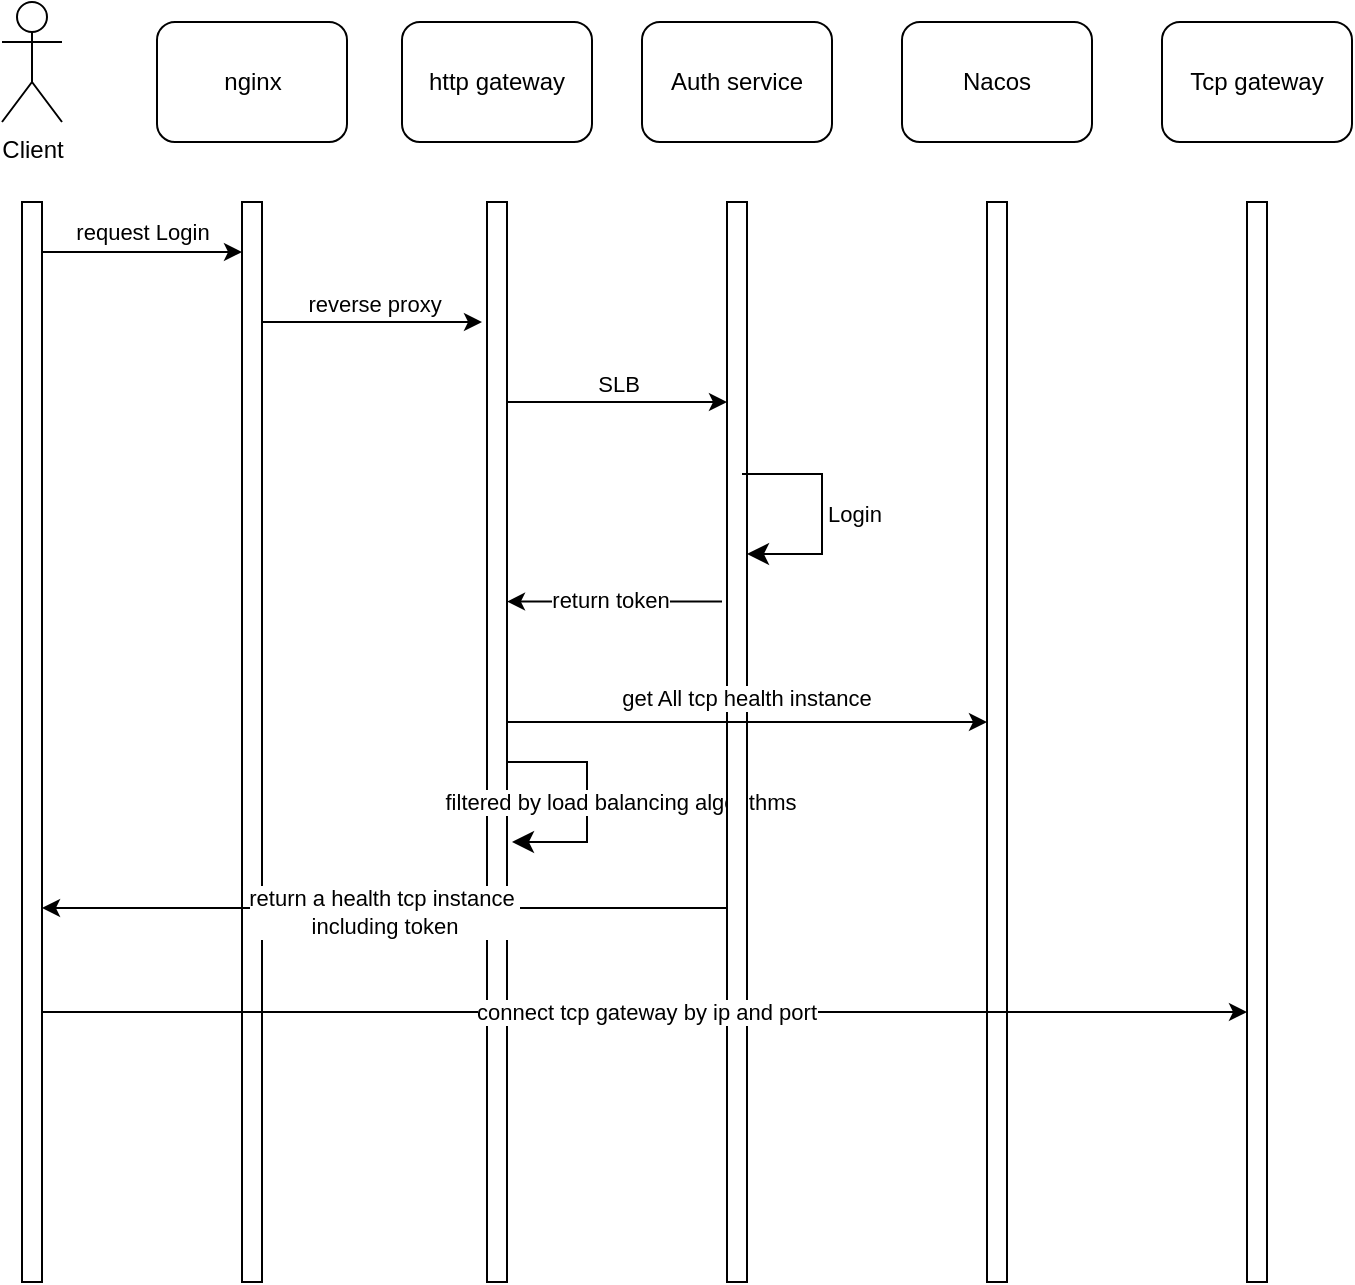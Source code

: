 <mxfile version="24.3.1" type="github">
  <diagram name="第 1 页" id="ZS3CgM207uMBpj3mnfyN">
    <mxGraphModel dx="592" dy="699" grid="1" gridSize="10" guides="1" tooltips="1" connect="1" arrows="1" fold="1" page="1" pageScale="1" pageWidth="827" pageHeight="1169" math="0" shadow="0">
      <root>
        <mxCell id="0" />
        <mxCell id="1" parent="0" />
        <mxCell id="c1J_qmykV-XqM8mXteqG-1" value="Client" style="shape=umlActor;verticalLabelPosition=bottom;verticalAlign=top;html=1;" parent="1" vertex="1">
          <mxGeometry x="70" y="40" width="30" height="60" as="geometry" />
        </mxCell>
        <mxCell id="c1J_qmykV-XqM8mXteqG-4" value="" style="html=1;points=[[0,0,0,0,5],[0,1,0,0,-5],[1,0,0,0,5],[1,1,0,0,-5]];perimeter=orthogonalPerimeter;outlineConnect=0;targetShapes=umlLifeline;portConstraint=eastwest;newEdgeStyle={&quot;curved&quot;:0,&quot;rounded&quot;:0};" parent="1" vertex="1">
          <mxGeometry x="80" y="140" width="10" height="540" as="geometry" />
        </mxCell>
        <mxCell id="c1J_qmykV-XqM8mXteqG-5" value="" style="html=1;points=[[0,0,0,0,5],[0,1,0,0,-5],[1,0,0,0,5],[1,1,0,0,-5]];perimeter=orthogonalPerimeter;outlineConnect=0;targetShapes=umlLifeline;portConstraint=eastwest;newEdgeStyle={&quot;curved&quot;:0,&quot;rounded&quot;:0};" parent="1" vertex="1">
          <mxGeometry x="190" y="140" width="10" height="540" as="geometry" />
        </mxCell>
        <mxCell id="c1J_qmykV-XqM8mXteqG-6" value="nginx" style="rounded=1;whiteSpace=wrap;html=1;" parent="1" vertex="1">
          <mxGeometry x="147.5" y="50" width="95" height="60" as="geometry" />
        </mxCell>
        <mxCell id="c1J_qmykV-XqM8mXteqG-10" value="" style="group" parent="1" vertex="1" connectable="0">
          <mxGeometry x="270" y="50" width="95" height="630" as="geometry" />
        </mxCell>
        <mxCell id="c1J_qmykV-XqM8mXteqG-8" value="http gateway" style="rounded=1;whiteSpace=wrap;html=1;" parent="c1J_qmykV-XqM8mXteqG-10" vertex="1">
          <mxGeometry width="95" height="60" as="geometry" />
        </mxCell>
        <mxCell id="c1J_qmykV-XqM8mXteqG-9" value="" style="html=1;points=[[0,0,0,0,5],[0,1,0,0,-5],[1,0,0,0,5],[1,1,0,0,-5]];perimeter=orthogonalPerimeter;outlineConnect=0;targetShapes=umlLifeline;portConstraint=eastwest;newEdgeStyle={&quot;curved&quot;:0,&quot;rounded&quot;:0};" parent="c1J_qmykV-XqM8mXteqG-10" vertex="1">
          <mxGeometry x="42.5" y="90" width="10" height="540" as="geometry" />
        </mxCell>
        <mxCell id="c1J_qmykV-XqM8mXteqG-38" value="" style="edgeStyle=elbowEdgeStyle;elbow=horizontal;endArrow=classic;html=1;curved=0;rounded=0;endSize=8;startSize=8;" parent="c1J_qmykV-XqM8mXteqG-10" edge="1">
          <mxGeometry width="50" height="50" relative="1" as="geometry">
            <mxPoint x="52.5" y="370" as="sourcePoint" />
            <mxPoint x="55" y="410" as="targetPoint" />
            <Array as="points">
              <mxPoint x="92.5" y="400" />
            </Array>
          </mxGeometry>
        </mxCell>
        <mxCell id="c1J_qmykV-XqM8mXteqG-39" value="filtered by load balancing algorithms" style="edgeLabel;html=1;align=center;verticalAlign=middle;resizable=0;points=[];" parent="c1J_qmykV-XqM8mXteqG-38" vertex="1" connectable="0">
          <mxGeometry x="0.399" relative="1" as="geometry">
            <mxPoint x="18" y="-20" as="offset" />
          </mxGeometry>
        </mxCell>
        <mxCell id="c1J_qmykV-XqM8mXteqG-11" value="" style="group" parent="1" vertex="1" connectable="0">
          <mxGeometry x="390" y="50" width="95" height="630" as="geometry" />
        </mxCell>
        <mxCell id="c1J_qmykV-XqM8mXteqG-12" value="Auth service" style="rounded=1;whiteSpace=wrap;html=1;" parent="c1J_qmykV-XqM8mXteqG-11" vertex="1">
          <mxGeometry width="95" height="60" as="geometry" />
        </mxCell>
        <mxCell id="c1J_qmykV-XqM8mXteqG-13" value="" style="html=1;points=[[0,0,0,0,5],[0,1,0,0,-5],[1,0,0,0,5],[1,1,0,0,-5]];perimeter=orthogonalPerimeter;outlineConnect=0;targetShapes=umlLifeline;portConstraint=eastwest;newEdgeStyle={&quot;curved&quot;:0,&quot;rounded&quot;:0};" parent="c1J_qmykV-XqM8mXteqG-11" vertex="1">
          <mxGeometry x="42.5" y="90" width="10" height="540" as="geometry" />
        </mxCell>
        <mxCell id="c1J_qmykV-XqM8mXteqG-29" value="" style="edgeStyle=elbowEdgeStyle;elbow=horizontal;endArrow=classic;html=1;curved=0;rounded=0;endSize=8;startSize=8;" parent="c1J_qmykV-XqM8mXteqG-11" edge="1">
          <mxGeometry width="50" height="50" relative="1" as="geometry">
            <mxPoint x="50" y="226" as="sourcePoint" />
            <mxPoint x="52.5" y="266" as="targetPoint" />
            <Array as="points">
              <mxPoint x="90" y="256" />
            </Array>
          </mxGeometry>
        </mxCell>
        <mxCell id="c1J_qmykV-XqM8mXteqG-31" value="Login" style="edgeLabel;html=1;align=center;verticalAlign=middle;resizable=0;points=[];" parent="c1J_qmykV-XqM8mXteqG-29" vertex="1" connectable="0">
          <mxGeometry x="0.399" relative="1" as="geometry">
            <mxPoint x="18" y="-20" as="offset" />
          </mxGeometry>
        </mxCell>
        <mxCell id="c1J_qmykV-XqM8mXteqG-14" value="" style="group" parent="1" vertex="1" connectable="0">
          <mxGeometry x="520" y="50" width="95" height="630" as="geometry" />
        </mxCell>
        <mxCell id="c1J_qmykV-XqM8mXteqG-15" value="Nacos" style="rounded=1;whiteSpace=wrap;html=1;" parent="c1J_qmykV-XqM8mXteqG-14" vertex="1">
          <mxGeometry width="95" height="60" as="geometry" />
        </mxCell>
        <mxCell id="c1J_qmykV-XqM8mXteqG-16" value="" style="html=1;points=[[0,0,0,0,5],[0,1,0,0,-5],[1,0,0,0,5],[1,1,0,0,-5]];perimeter=orthogonalPerimeter;outlineConnect=0;targetShapes=umlLifeline;portConstraint=eastwest;newEdgeStyle={&quot;curved&quot;:0,&quot;rounded&quot;:0};" parent="c1J_qmykV-XqM8mXteqG-14" vertex="1">
          <mxGeometry x="42.5" y="90" width="10" height="540" as="geometry" />
        </mxCell>
        <mxCell id="c1J_qmykV-XqM8mXteqG-17" value="" style="endArrow=classic;html=1;rounded=0;" parent="1" edge="1">
          <mxGeometry width="50" height="50" relative="1" as="geometry">
            <mxPoint x="90" y="165" as="sourcePoint" />
            <mxPoint x="190" y="165" as="targetPoint" />
          </mxGeometry>
        </mxCell>
        <mxCell id="c1J_qmykV-XqM8mXteqG-19" value="request Login" style="edgeLabel;html=1;align=center;verticalAlign=middle;resizable=0;points=[];" parent="c1J_qmykV-XqM8mXteqG-17" vertex="1" connectable="0">
          <mxGeometry y="-3" relative="1" as="geometry">
            <mxPoint y="-13" as="offset" />
          </mxGeometry>
        </mxCell>
        <mxCell id="c1J_qmykV-XqM8mXteqG-22" value="" style="endArrow=classic;html=1;rounded=0;" parent="1" edge="1">
          <mxGeometry width="50" height="50" relative="1" as="geometry">
            <mxPoint x="200" y="200" as="sourcePoint" />
            <mxPoint x="310" y="200" as="targetPoint" />
          </mxGeometry>
        </mxCell>
        <mxCell id="c1J_qmykV-XqM8mXteqG-23" value="reverse proxy" style="edgeLabel;html=1;align=center;verticalAlign=middle;resizable=0;points=[];" parent="c1J_qmykV-XqM8mXteqG-22" vertex="1" connectable="0">
          <mxGeometry x="0.018" y="1" relative="1" as="geometry">
            <mxPoint y="-8" as="offset" />
          </mxGeometry>
        </mxCell>
        <mxCell id="c1J_qmykV-XqM8mXteqG-24" value="" style="endArrow=classic;html=1;rounded=0;" parent="1" edge="1">
          <mxGeometry width="50" height="50" relative="1" as="geometry">
            <mxPoint x="322.5" y="240" as="sourcePoint" />
            <mxPoint x="432.5" y="240" as="targetPoint" />
          </mxGeometry>
        </mxCell>
        <mxCell id="c1J_qmykV-XqM8mXteqG-25" value="SLB" style="edgeLabel;html=1;align=center;verticalAlign=middle;resizable=0;points=[];" parent="c1J_qmykV-XqM8mXteqG-24" vertex="1" connectable="0">
          <mxGeometry x="-0.004" y="1" relative="1" as="geometry">
            <mxPoint y="-8" as="offset" />
          </mxGeometry>
        </mxCell>
        <mxCell id="c1J_qmykV-XqM8mXteqG-26" value="" style="group" parent="1" vertex="1" connectable="0">
          <mxGeometry x="650" y="50" width="95" height="630" as="geometry" />
        </mxCell>
        <mxCell id="c1J_qmykV-XqM8mXteqG-27" value="Tcp gateway" style="rounded=1;whiteSpace=wrap;html=1;" parent="c1J_qmykV-XqM8mXteqG-26" vertex="1">
          <mxGeometry width="95" height="60" as="geometry" />
        </mxCell>
        <mxCell id="c1J_qmykV-XqM8mXteqG-28" value="" style="html=1;points=[[0,0,0,0,5],[0,1,0,0,-5],[1,0,0,0,5],[1,1,0,0,-5]];perimeter=orthogonalPerimeter;outlineConnect=0;targetShapes=umlLifeline;portConstraint=eastwest;newEdgeStyle={&quot;curved&quot;:0,&quot;rounded&quot;:0};" parent="c1J_qmykV-XqM8mXteqG-26" vertex="1">
          <mxGeometry x="42.5" y="90" width="10" height="540" as="geometry" />
        </mxCell>
        <mxCell id="c1J_qmykV-XqM8mXteqG-32" value="" style="endArrow=classic;html=1;rounded=0;" parent="1" edge="1">
          <mxGeometry width="50" height="50" relative="1" as="geometry">
            <mxPoint x="322.5" y="400" as="sourcePoint" />
            <mxPoint x="562.5" y="400" as="targetPoint" />
          </mxGeometry>
        </mxCell>
        <mxCell id="c1J_qmykV-XqM8mXteqG-33" value="get All tcp health instance" style="edgeLabel;html=1;align=center;verticalAlign=middle;resizable=0;points=[];" parent="c1J_qmykV-XqM8mXteqG-32" vertex="1" connectable="0">
          <mxGeometry x="-0.008" relative="1" as="geometry">
            <mxPoint y="-12" as="offset" />
          </mxGeometry>
        </mxCell>
        <mxCell id="c1J_qmykV-XqM8mXteqG-34" value="" style="endArrow=classic;html=1;rounded=0;" parent="1" edge="1">
          <mxGeometry width="50" height="50" relative="1" as="geometry">
            <mxPoint x="432.5" y="493.0" as="sourcePoint" />
            <mxPoint x="90.0" y="493.0" as="targetPoint" />
          </mxGeometry>
        </mxCell>
        <mxCell id="c1J_qmykV-XqM8mXteqG-35" value="return a health tcp instance&amp;nbsp;&lt;div&gt;including token&lt;/div&gt;" style="edgeLabel;html=1;align=center;verticalAlign=middle;resizable=0;points=[];" parent="c1J_qmykV-XqM8mXteqG-34" vertex="1" connectable="0">
          <mxGeometry x="0.005" y="2" relative="1" as="geometry">
            <mxPoint as="offset" />
          </mxGeometry>
        </mxCell>
        <mxCell id="c1J_qmykV-XqM8mXteqG-36" value="" style="endArrow=classic;html=1;rounded=0;" parent="1" edge="1">
          <mxGeometry width="50" height="50" relative="1" as="geometry">
            <mxPoint x="90" y="545" as="sourcePoint" />
            <mxPoint x="692.5" y="545" as="targetPoint" />
          </mxGeometry>
        </mxCell>
        <mxCell id="c1J_qmykV-XqM8mXteqG-37" value="connect tcp gateway by ip and port" style="edgeLabel;html=1;align=center;verticalAlign=middle;resizable=0;points=[];" parent="c1J_qmykV-XqM8mXteqG-36" vertex="1" connectable="0">
          <mxGeometry x="0.003" y="1" relative="1" as="geometry">
            <mxPoint y="1" as="offset" />
          </mxGeometry>
        </mxCell>
        <mxCell id="19EXtwF5ZgsSGlp-qxDk-1" value="" style="endArrow=classic;html=1;rounded=0;exitX=-0.25;exitY=0.37;exitDx=0;exitDy=0;exitPerimeter=0;" edge="1" parent="1" source="c1J_qmykV-XqM8mXteqG-13" target="c1J_qmykV-XqM8mXteqG-9">
          <mxGeometry width="50" height="50" relative="1" as="geometry">
            <mxPoint x="370" y="490" as="sourcePoint" />
            <mxPoint x="420" y="440" as="targetPoint" />
          </mxGeometry>
        </mxCell>
        <mxCell id="19EXtwF5ZgsSGlp-qxDk-2" value="return token" style="edgeLabel;html=1;align=center;verticalAlign=middle;resizable=0;points=[];" vertex="1" connectable="0" parent="19EXtwF5ZgsSGlp-qxDk-1">
          <mxGeometry x="0.042" y="-1" relative="1" as="geometry">
            <mxPoint as="offset" />
          </mxGeometry>
        </mxCell>
      </root>
    </mxGraphModel>
  </diagram>
</mxfile>
